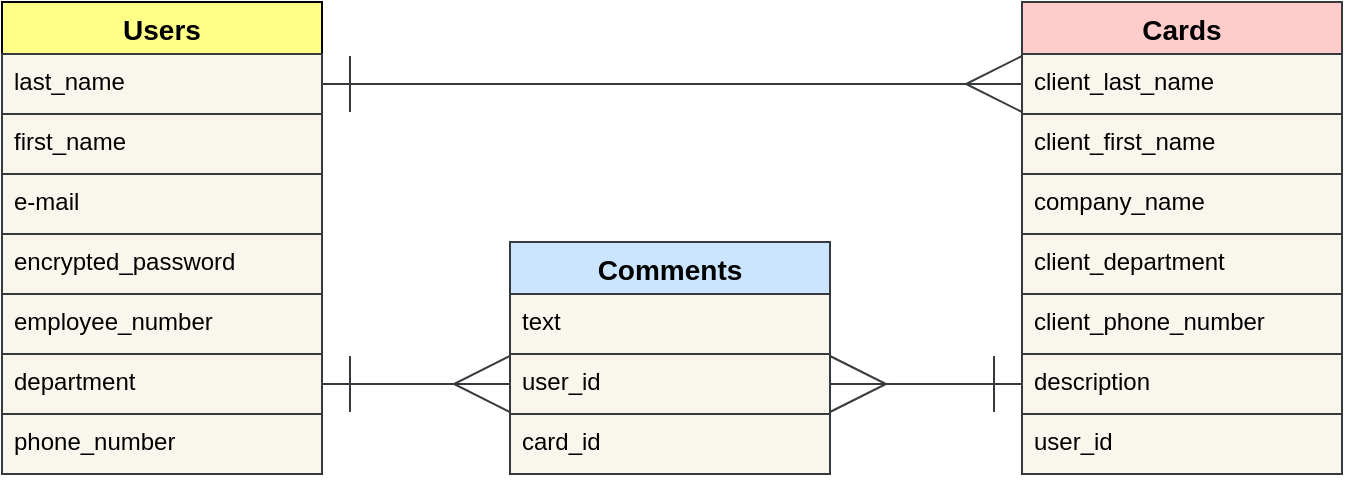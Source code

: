 <mxfile>
    <diagram id="muTOgNxOH8uNAtuo48jr" name="ページ1">
        <mxGraphModel dx="897" dy="669" grid="1" gridSize="10" guides="1" tooltips="1" connect="1" arrows="1" fold="1" page="1" pageScale="1" pageWidth="827" pageHeight="1169" math="0" shadow="0">
            <root>
                <mxCell id="0"/>
                <mxCell id="1" parent="0"/>
                <mxCell id="118" value="Comments" style="swimlane;fontStyle=1;childLayout=stackLayout;horizontal=1;startSize=26;horizontalStack=0;resizeParent=1;resizeParentMax=0;resizeLast=0;collapsible=1;marginBottom=0;align=center;fontSize=14;fillColor=#cce5ff;strokeColor=#36393d;fontColor=#000000;" vertex="1" parent="1">
                    <mxGeometry x="334" y="324" width="160" height="116" as="geometry">
                        <mxRectangle x="60" y="340" width="60" height="30" as="alternateBounds"/>
                    </mxGeometry>
                </mxCell>
                <mxCell id="139" value="text" style="text;fillColor=#f9f7ed;spacingLeft=4;spacingRight=4;overflow=hidden;rotatable=0;points=[[0,0.5],[1,0.5]];portConstraint=eastwest;fontSize=12;fontFamily=Helvetica;startSize=26;strokeColor=#36393d;fontColor=#000000;" vertex="1" parent="118">
                    <mxGeometry y="26" width="160" height="30" as="geometry"/>
                </mxCell>
                <mxCell id="138" value="user_id" style="text;fillColor=#f9f7ed;spacingLeft=4;spacingRight=4;overflow=hidden;rotatable=0;points=[[0,0.5],[1,0.5]];portConstraint=eastwest;fontSize=12;fontFamily=Helvetica;startSize=26;strokeColor=#36393d;fontColor=#000000;" vertex="1" parent="118">
                    <mxGeometry y="56" width="160" height="30" as="geometry"/>
                </mxCell>
                <mxCell id="161" value="card_id" style="text;fillColor=#f9f7ed;spacingLeft=4;spacingRight=4;overflow=hidden;rotatable=0;points=[[0,0.5],[1,0.5]];portConstraint=eastwest;fontSize=12;fontFamily=Helvetica;startSize=26;strokeColor=#36393d;fontColor=#000000;" vertex="1" parent="118">
                    <mxGeometry y="86" width="160" height="30" as="geometry"/>
                </mxCell>
                <mxCell id="164" style="edgeStyle=none;html=1;fontFamily=Helvetica;fontSize=14;fontColor=#000000;endArrow=ERmany;endFill=0;startSize=26;endSize=26;entryX=1;entryY=0.5;entryDx=0;entryDy=0;fillColor=#f9f7ed;strokeColor=#36393d;startArrow=ERone;startFill=0;exitX=0;exitY=0.5;exitDx=0;exitDy=0;" edge="1" parent="1" source="172" target="138">
                    <mxGeometry relative="1" as="geometry">
                        <mxPoint x="590" y="390" as="sourcePoint"/>
                        <mxPoint x="480" y="400" as="targetPoint"/>
                        <Array as="points"/>
                    </mxGeometry>
                </mxCell>
                <mxCell id="145" value="Cards" style="swimlane;fontStyle=1;childLayout=stackLayout;horizontal=1;startSize=26;horizontalStack=0;resizeParent=1;resizeParentMax=0;resizeLast=0;collapsible=1;marginBottom=0;align=center;fontSize=14;fillColor=#ffcccc;strokeColor=#36393d;fontColor=#000000;" vertex="1" parent="1">
                    <mxGeometry x="590" y="204" width="160" height="236" as="geometry">
                        <mxRectangle x="60" y="340" width="60" height="30" as="alternateBounds"/>
                    </mxGeometry>
                </mxCell>
                <mxCell id="147" value="client_last_name" style="text;fillColor=#f9f7ed;spacingLeft=4;spacingRight=4;overflow=hidden;rotatable=0;points=[[0,0.5],[1,0.5]];portConstraint=eastwest;fontSize=12;fontFamily=Helvetica;startSize=26;strokeColor=#36393d;fontColor=#000000;" vertex="1" parent="145">
                    <mxGeometry y="26" width="160" height="30" as="geometry"/>
                </mxCell>
                <mxCell id="148" value="client_first_name" style="text;fillColor=#f9f7ed;spacingLeft=4;spacingRight=4;overflow=hidden;rotatable=0;points=[[0,0.5],[1,0.5]];portConstraint=eastwest;fontSize=12;fontFamily=Helvetica;startSize=26;strokeColor=#36393d;fontColor=#000000;" vertex="1" parent="145">
                    <mxGeometry y="56" width="160" height="30" as="geometry"/>
                </mxCell>
                <mxCell id="149" value="company_name" style="text;fillColor=#f9f7ed;spacingLeft=4;spacingRight=4;overflow=hidden;rotatable=0;points=[[0,0.5],[1,0.5]];portConstraint=eastwest;fontSize=12;fontFamily=Helvetica;startSize=26;strokeColor=#36393d;fontColor=#000000;" vertex="1" parent="145">
                    <mxGeometry y="86" width="160" height="30" as="geometry"/>
                </mxCell>
                <mxCell id="169" value="client_department" style="text;fillColor=#f9f7ed;spacingLeft=4;spacingRight=4;overflow=hidden;rotatable=0;points=[[0,0.5],[1,0.5]];portConstraint=eastwest;fontSize=12;fontFamily=Helvetica;startSize=26;strokeColor=#36393d;fontColor=#000000;" vertex="1" parent="145">
                    <mxGeometry y="116" width="160" height="30" as="geometry"/>
                </mxCell>
                <mxCell id="174" value="client_phone_number" style="text;fillColor=#f9f7ed;spacingLeft=4;spacingRight=4;overflow=hidden;rotatable=0;points=[[0,0.5],[1,0.5]];portConstraint=eastwest;fontSize=12;fontFamily=Helvetica;startSize=26;strokeColor=#36393d;fontColor=#000000;" vertex="1" parent="145">
                    <mxGeometry y="146" width="160" height="30" as="geometry"/>
                </mxCell>
                <mxCell id="172" value="description" style="text;fillColor=#f9f7ed;spacingLeft=4;spacingRight=4;overflow=hidden;rotatable=0;points=[[0,0.5],[1,0.5]];portConstraint=eastwest;fontSize=12;fontFamily=Helvetica;startSize=26;strokeColor=#36393d;fontColor=#000000;" vertex="1" parent="145">
                    <mxGeometry y="176" width="160" height="30" as="geometry"/>
                </mxCell>
                <mxCell id="171" value="user_id" style="text;fillColor=#f9f7ed;spacingLeft=4;spacingRight=4;overflow=hidden;rotatable=0;points=[[0,0.5],[1,0.5]];portConstraint=eastwest;fontSize=12;fontFamily=Helvetica;startSize=26;strokeColor=#36393d;fontColor=#000000;" vertex="1" parent="145">
                    <mxGeometry y="206" width="160" height="30" as="geometry"/>
                </mxCell>
                <mxCell id="150" value="Users" style="swimlane;fontStyle=1;childLayout=stackLayout;horizontal=1;startSize=26;horizontalStack=0;resizeParent=1;resizeParentMax=0;resizeLast=0;collapsible=1;marginBottom=0;align=center;fontSize=14;swimlaneFillColor=none;fillColor=#ffff88;strokeColor=#000000;fontColor=#000000;" vertex="1" parent="1">
                    <mxGeometry x="80" y="204" width="160" height="236" as="geometry">
                        <mxRectangle x="60" y="340" width="60" height="30" as="alternateBounds"/>
                    </mxGeometry>
                </mxCell>
                <mxCell id="151" value="last_name" style="text;fillColor=#f9f7ed;spacingLeft=4;spacingRight=4;overflow=hidden;rotatable=0;points=[[0,0.5],[1,0.5]];portConstraint=eastwest;fontSize=12;fontFamily=Helvetica;startSize=26;labelBackgroundColor=none;strokeColor=#36393d;fontColor=#000000;" vertex="1" parent="150">
                    <mxGeometry y="26" width="160" height="30" as="geometry"/>
                </mxCell>
                <mxCell id="152" value="first_name" style="text;fillColor=#f9f7ed;spacingLeft=4;spacingRight=4;overflow=hidden;rotatable=0;points=[[0,0.5],[1,0.5]];portConstraint=eastwest;fontSize=12;fontFamily=Helvetica;startSize=26;strokeColor=#36393d;fontColor=#000000;" vertex="1" parent="150">
                    <mxGeometry y="56" width="160" height="30" as="geometry"/>
                </mxCell>
                <mxCell id="153" value="e-mail" style="text;fillColor=#f9f7ed;spacingLeft=4;spacingRight=4;overflow=hidden;rotatable=0;points=[[0,0.5],[1,0.5]];portConstraint=eastwest;fontSize=12;fontFamily=Helvetica;startSize=26;strokeColor=#36393d;fontColor=#000000;" vertex="1" parent="150">
                    <mxGeometry y="86" width="160" height="30" as="geometry"/>
                </mxCell>
                <mxCell id="159" value="encrypted_password" style="text;fillColor=#f9f7ed;spacingLeft=4;spacingRight=4;overflow=hidden;rotatable=0;points=[[0,0.5],[1,0.5]];portConstraint=eastwest;fontSize=12;fontFamily=Helvetica;startSize=26;strokeColor=#36393d;fontColor=#000000;" vertex="1" parent="150">
                    <mxGeometry y="116" width="160" height="30" as="geometry"/>
                </mxCell>
                <mxCell id="160" value="employee_number" style="text;fillColor=#f9f7ed;spacingLeft=4;spacingRight=4;overflow=hidden;rotatable=0;points=[[0,0.5],[1,0.5]];portConstraint=eastwest;fontSize=12;fontFamily=Helvetica;startSize=26;strokeColor=#36393d;fontColor=#000000;" vertex="1" parent="150">
                    <mxGeometry y="146" width="160" height="30" as="geometry"/>
                </mxCell>
                <mxCell id="154" value="department" style="text;fillColor=#f9f7ed;spacingLeft=4;spacingRight=4;overflow=hidden;rotatable=0;points=[[0,0.5],[1,0.5]];portConstraint=eastwest;fontSize=12;fontFamily=Helvetica;startSize=26;strokeColor=#36393d;fontColor=#000000;" vertex="1" parent="150">
                    <mxGeometry y="176" width="160" height="30" as="geometry"/>
                </mxCell>
                <mxCell id="158" value="phone_number" style="text;fillColor=#f9f7ed;spacingLeft=4;spacingRight=4;overflow=hidden;rotatable=0;points=[[0,0.5],[1,0.5]];portConstraint=eastwest;fontSize=12;fontFamily=Helvetica;startSize=26;strokeColor=#36393d;fontColor=#000000;" vertex="1" parent="150">
                    <mxGeometry y="206" width="160" height="30" as="geometry"/>
                </mxCell>
                <mxCell id="163" style="edgeStyle=none;html=1;fontFamily=Helvetica;fontSize=14;fontColor=#000000;startSize=26;endArrow=ERmany;endFill=0;endSize=26;startArrow=ERone;startFill=0;entryX=0;entryY=0.5;entryDx=0;entryDy=0;exitX=1;exitY=0.5;exitDx=0;exitDy=0;fillColor=#f9f7ed;strokeColor=#36393d;" edge="1" parent="1" source="154" target="138">
                    <mxGeometry relative="1" as="geometry">
                        <mxPoint x="240" y="400" as="sourcePoint"/>
                        <mxPoint x="320" y="400" as="targetPoint"/>
                    </mxGeometry>
                </mxCell>
                <mxCell id="166" style="edgeStyle=none;html=1;fontFamily=Helvetica;fontSize=14;fontColor=#000000;startSize=26;endArrow=ERmany;endFill=0;endSize=26;startArrow=ERone;startFill=0;entryX=0;entryY=0.5;entryDx=0;entryDy=0;exitX=1;exitY=0.5;exitDx=0;exitDy=0;fillColor=#f9f7ed;strokeColor=#36393d;" edge="1" parent="1" source="151" target="147">
                    <mxGeometry relative="1" as="geometry">
                        <mxPoint x="240" y="280" as="sourcePoint"/>
                        <mxPoint x="560" y="280" as="targetPoint"/>
                    </mxGeometry>
                </mxCell>
            </root>
        </mxGraphModel>
    </diagram>
</mxfile>